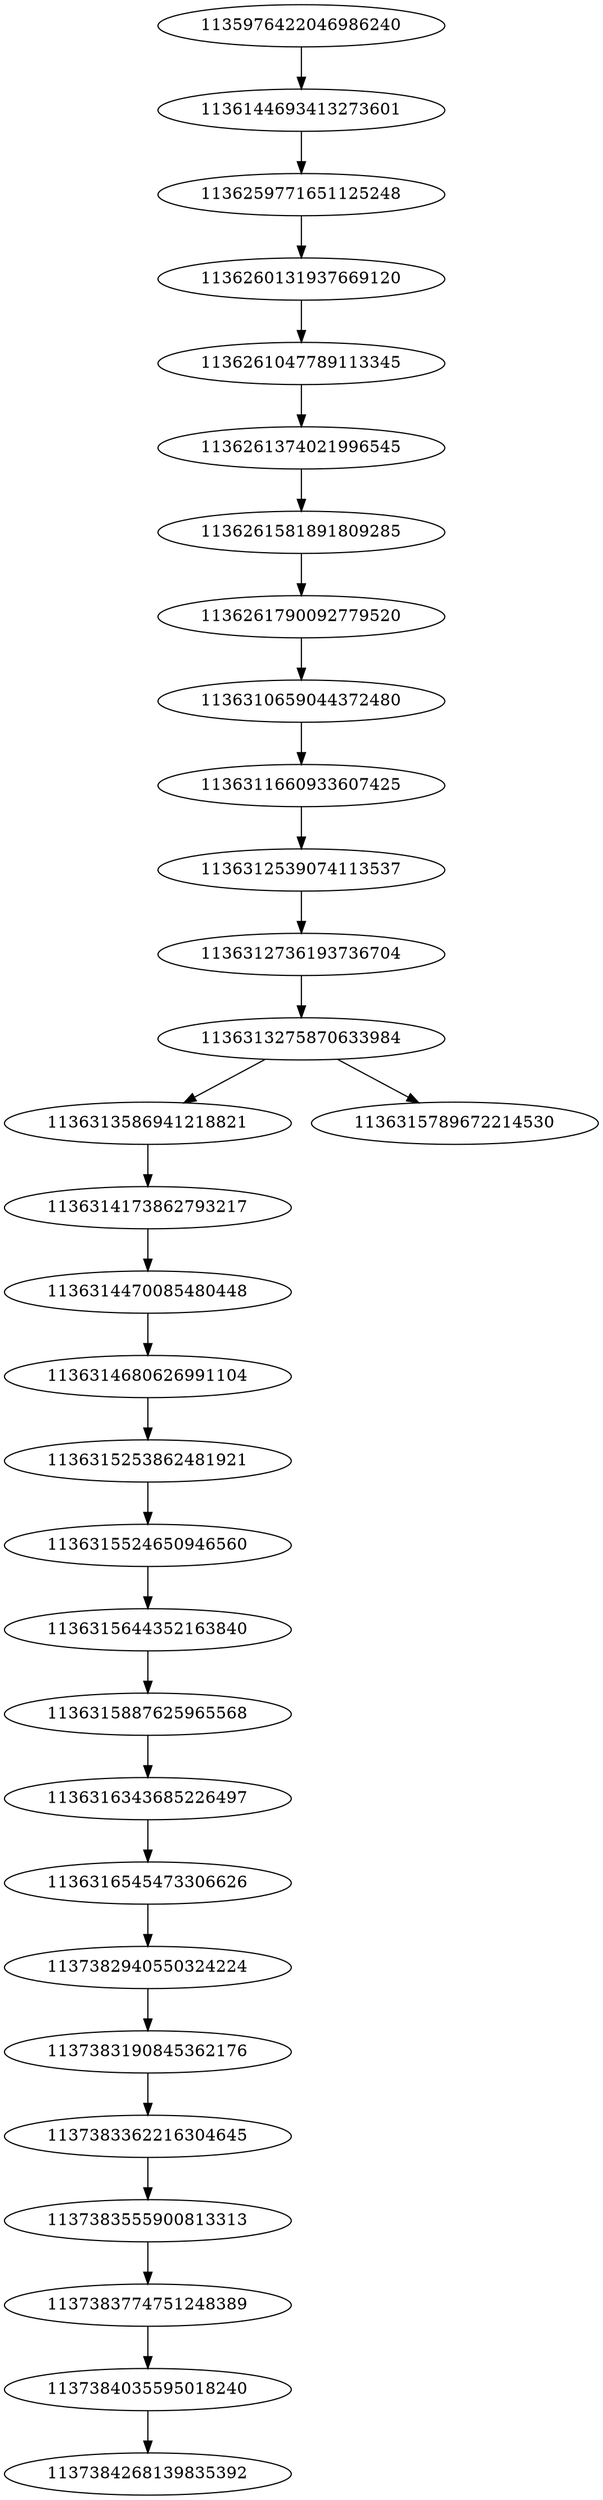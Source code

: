 digraph G {
	1135976422046986240
	1136144693413273601
	1136259771651125248
	1136260131937669120
	1136261047789113345
	1136261374021996545
	1136261581891809285
	1136261790092779520
	1136310659044372480
	1136311660933607425
	1136312539074113537
	1136312736193736704
	1136313275870633984
	1136313586941218821
	1136315789672214530
	1136314173862793217
	1136314470085480448
	1136314680626991104
	1136315253862481921
	1136315524650946560
	1136315644352163840
	1136315887625965568
	1136316343685226497
	1136316545473306626
	1137382940550324224
	1137383190845362176
	1137383362216304645
	1137383555900813313
	1137383774751248389
	1137384035595018240
	1137384268139835392
	1135976422046986240 -> 1136144693413273601
	1136144693413273601 -> 1136259771651125248
	1136259771651125248 -> 1136260131937669120
	1136260131937669120 -> 1136261047789113345
	1136261047789113345 -> 1136261374021996545
	1136261374021996545 -> 1136261581891809285
	1136261581891809285 -> 1136261790092779520
	1136261790092779520 -> 1136310659044372480
	1136310659044372480 -> 1136311660933607425
	1136311660933607425 -> 1136312539074113537
	1136312539074113537 -> 1136312736193736704
	1136312736193736704 -> 1136313275870633984
	1136313275870633984 -> 1136313586941218821
	1136313275870633984 -> 1136315789672214530
	1136313586941218821 -> 1136314173862793217
	1136314173862793217 -> 1136314470085480448
	1136314470085480448 -> 1136314680626991104
	1136314680626991104 -> 1136315253862481921
	1136315253862481921 -> 1136315524650946560
	1136315524650946560 -> 1136315644352163840
	1136315644352163840 -> 1136315887625965568
	1136315887625965568 -> 1136316343685226497
	1136316343685226497 -> 1136316545473306626
	1136316545473306626 -> 1137382940550324224
	1137382940550324224 -> 1137383190845362176
	1137383190845362176 -> 1137383362216304645
	1137383362216304645 -> 1137383555900813313
	1137383555900813313 -> 1137383774751248389
	1137383774751248389 -> 1137384035595018240
	1137384035595018240 -> 1137384268139835392
}
